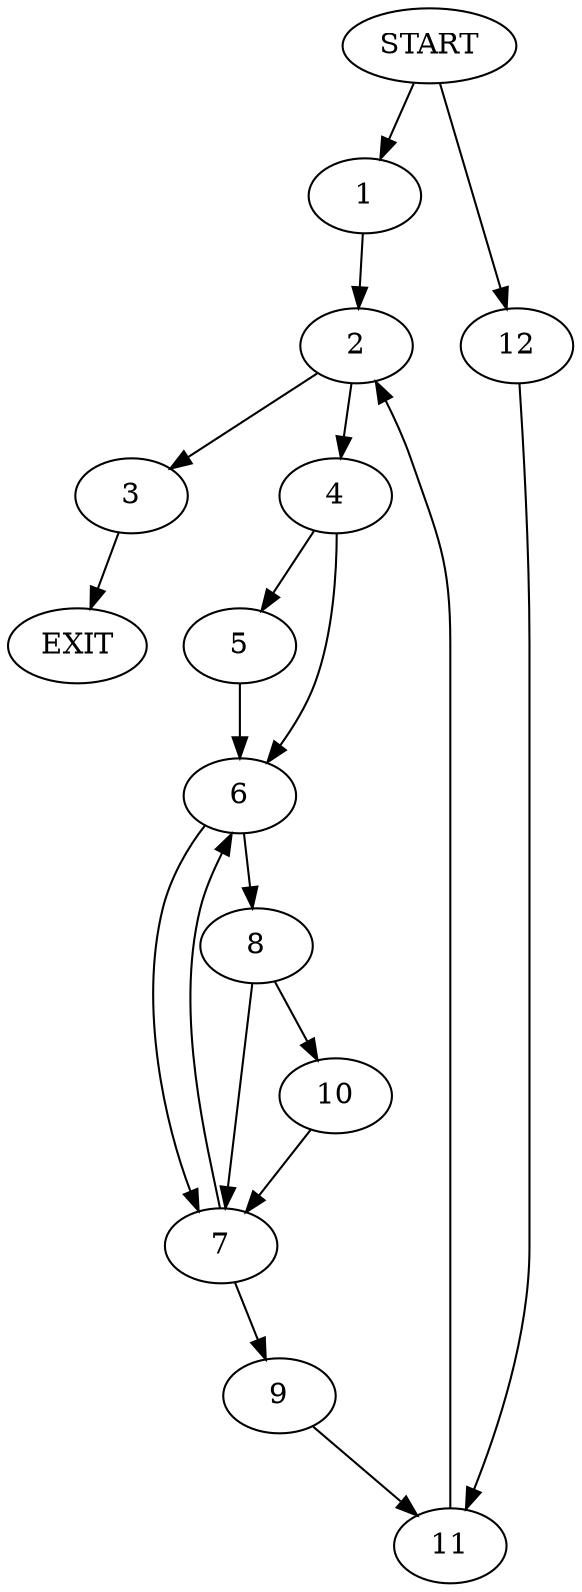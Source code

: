 digraph {
0 [label="START"]
13 [label="EXIT"]
0 -> 1
1 -> 2
2 -> 3
2 -> 4
4 -> 5
4 -> 6
3 -> 13
5 -> 6
6 -> 7
6 -> 8
7 -> 6
7 -> 9
8 -> 7
8 -> 10
10 -> 7
9 -> 11
11 -> 2
0 -> 12
12 -> 11
}
